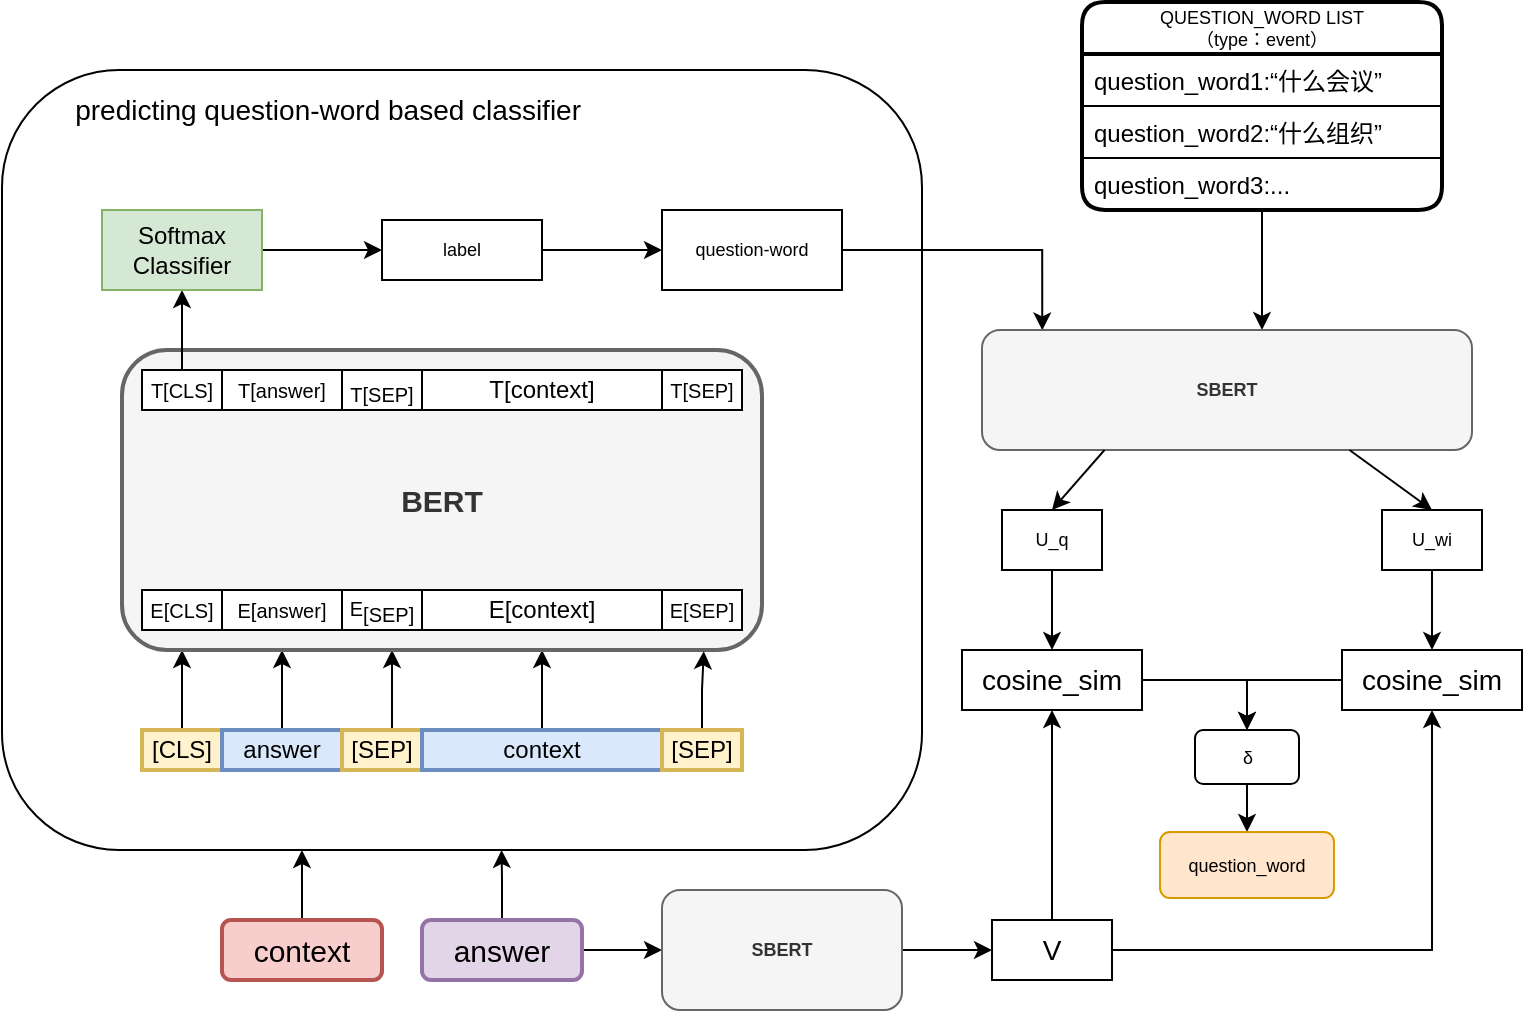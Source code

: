 <mxfile version="14.9.3" type="github">
  <diagram id="JeDrGCUuUXFOTuvssCg1" name="Page-1">
    <mxGraphModel dx="919" dy="560" grid="0" gridSize="10" guides="1" tooltips="1" connect="1" arrows="1" fold="1" page="1" pageScale="1" pageWidth="827" pageHeight="1169" math="0" shadow="0">
      <root>
        <mxCell id="0" />
        <mxCell id="1" parent="0" />
        <mxCell id="9Ihufr4luqPIJCAnLPml-34" value="&#xa;&#xa;&lt;font style=&quot;color: rgb(0, 0, 0); font-family: helvetica; font-size: 10px; font-style: normal; font-weight: 400; letter-spacing: normal; text-align: center; text-indent: 0px; text-transform: none; word-spacing: 0px; background-color: rgb(248, 249, 250);&quot;&gt;E&lt;/font&gt;&lt;sub style=&quot;color: rgb(0, 0, 0); font-family: helvetica; font-style: normal; font-weight: 400; letter-spacing: normal; text-align: center; text-indent: 0px; text-transform: none; word-spacing: 0px; background-color: rgb(248, 249, 250);&quot;&gt;[ANS]&lt;/sub&gt;&#xa;&#xa;" style="rounded=1;whiteSpace=wrap;html=1;strokeColor=#000000;strokeWidth=1;fillColor=none;" vertex="1" parent="1">
          <mxGeometry x="50" y="130" width="460" height="390" as="geometry" />
        </mxCell>
        <mxCell id="9Ihufr4luqPIJCAnLPml-35" value="&lt;font style=&quot;font-size: 14px&quot;&gt;predicting question-word based classifier&amp;nbsp;&lt;/font&gt;" style="text;html=1;strokeColor=none;fillColor=none;align=center;verticalAlign=middle;whiteSpace=wrap;rounded=0;" vertex="1" parent="1">
          <mxGeometry x="80" y="140" width="270" height="20" as="geometry" />
        </mxCell>
        <mxCell id="9Ihufr4luqPIJCAnLPml-55" value="" style="edgeStyle=orthogonalEdgeStyle;rounded=0;orthogonalLoop=1;jettySize=auto;html=1;" edge="1" parent="1" source="9Ihufr4luqPIJCAnLPml-42" target="9Ihufr4luqPIJCAnLPml-48">
          <mxGeometry relative="1" as="geometry">
            <Array as="points">
              <mxPoint x="140" y="430" />
              <mxPoint x="140" y="430" />
            </Array>
          </mxGeometry>
        </mxCell>
        <mxCell id="9Ihufr4luqPIJCAnLPml-42" value="[CLS]" style="rounded=0;whiteSpace=wrap;html=1;strokeWidth=2;strokeColor=#d6b656;fillColor=#fff2cc;" vertex="1" parent="1">
          <mxGeometry x="120" y="460" width="40" height="20" as="geometry" />
        </mxCell>
        <mxCell id="9Ihufr4luqPIJCAnLPml-52" value="" style="edgeStyle=orthogonalEdgeStyle;rounded=0;orthogonalLoop=1;jettySize=auto;html=1;" edge="1" parent="1" source="9Ihufr4luqPIJCAnLPml-44" target="9Ihufr4luqPIJCAnLPml-48">
          <mxGeometry relative="1" as="geometry">
            <Array as="points">
              <mxPoint x="190" y="440" />
              <mxPoint x="190" y="440" />
            </Array>
          </mxGeometry>
        </mxCell>
        <mxCell id="9Ihufr4luqPIJCAnLPml-44" value="answer" style="rounded=0;whiteSpace=wrap;html=1;strokeColor=#6c8ebf;strokeWidth=2;fillColor=#dae8fc;" vertex="1" parent="1">
          <mxGeometry x="160" y="460" width="60" height="20" as="geometry" />
        </mxCell>
        <mxCell id="9Ihufr4luqPIJCAnLPml-51" value="" style="edgeStyle=orthogonalEdgeStyle;rounded=0;orthogonalLoop=1;jettySize=auto;html=1;" edge="1" parent="1" source="9Ihufr4luqPIJCAnLPml-46" target="9Ihufr4luqPIJCAnLPml-48">
          <mxGeometry relative="1" as="geometry">
            <Array as="points">
              <mxPoint x="245" y="450" />
              <mxPoint x="245" y="450" />
            </Array>
          </mxGeometry>
        </mxCell>
        <mxCell id="9Ihufr4luqPIJCAnLPml-46" value="[SEP]" style="rounded=0;whiteSpace=wrap;html=1;strokeWidth=2;strokeColor=#d6b656;fillColor=#fff2cc;" vertex="1" parent="1">
          <mxGeometry x="220" y="460" width="40" height="20" as="geometry" />
        </mxCell>
        <mxCell id="9Ihufr4luqPIJCAnLPml-53" value="" style="edgeStyle=orthogonalEdgeStyle;rounded=0;orthogonalLoop=1;jettySize=auto;html=1;" edge="1" parent="1" source="9Ihufr4luqPIJCAnLPml-47" target="9Ihufr4luqPIJCAnLPml-48">
          <mxGeometry relative="1" as="geometry">
            <Array as="points">
              <mxPoint x="335" y="420" />
              <mxPoint x="335" y="420" />
            </Array>
          </mxGeometry>
        </mxCell>
        <mxCell id="9Ihufr4luqPIJCAnLPml-47" value="context" style="rounded=0;whiteSpace=wrap;html=1;strokeColor=#6c8ebf;strokeWidth=2;fillColor=#dae8fc;" vertex="1" parent="1">
          <mxGeometry x="260" y="460" width="120" height="20" as="geometry" />
        </mxCell>
        <mxCell id="9Ihufr4luqPIJCAnLPml-48" value="&lt;font style=&quot;font-size: 15px&quot;&gt;&lt;b&gt;BERT&lt;/b&gt;&lt;/font&gt;" style="rounded=1;whiteSpace=wrap;html=1;strokeColor=#666666;strokeWidth=2;fillColor=#f5f5f5;fontColor=#333333;" vertex="1" parent="1">
          <mxGeometry x="110" y="270" width="320" height="150" as="geometry" />
        </mxCell>
        <mxCell id="9Ihufr4luqPIJCAnLPml-56" value="&lt;span style=&quot;font-size: 10px&quot;&gt;E[CLS]&lt;/span&gt;" style="rounded=0;whiteSpace=wrap;html=1;strokeWidth=1;" vertex="1" parent="1">
          <mxGeometry x="120" y="390" width="40" height="20" as="geometry" />
        </mxCell>
        <mxCell id="9Ihufr4luqPIJCAnLPml-57" value="&lt;span style=&quot;font-size: 10px&quot;&gt;E[answer]&lt;/span&gt;" style="rounded=0;whiteSpace=wrap;html=1;strokeWidth=1;fontSize=9;" vertex="1" parent="1">
          <mxGeometry x="160" y="390" width="60" height="20" as="geometry" />
        </mxCell>
        <mxCell id="9Ihufr4luqPIJCAnLPml-60" value="&lt;font style=&quot;font-size: 10px&quot;&gt;&lt;font style=&quot;font-size: 10px&quot;&gt;E&lt;/font&gt;&lt;sub style=&quot;font-size: 10px&quot;&gt;[SEP]&lt;/sub&gt;&lt;/font&gt;" style="rounded=0;whiteSpace=wrap;html=1;strokeWidth=1;" vertex="1" parent="1">
          <mxGeometry x="220" y="390" width="40" height="20" as="geometry" />
        </mxCell>
        <mxCell id="9Ihufr4luqPIJCAnLPml-61" value="E[context]" style="rounded=0;whiteSpace=wrap;html=1;strokeWidth=1;" vertex="1" parent="1">
          <mxGeometry x="260" y="390" width="120" height="20" as="geometry" />
        </mxCell>
        <mxCell id="9Ihufr4luqPIJCAnLPml-68" value="" style="edgeStyle=orthogonalEdgeStyle;rounded=0;orthogonalLoop=1;jettySize=auto;html=1;fontSize=9;endSize=6;entryX=0.909;entryY=1.004;entryDx=0;entryDy=0;entryPerimeter=0;" edge="1" parent="1" source="9Ihufr4luqPIJCAnLPml-62" target="9Ihufr4luqPIJCAnLPml-48">
          <mxGeometry relative="1" as="geometry">
            <Array as="points" />
          </mxGeometry>
        </mxCell>
        <mxCell id="9Ihufr4luqPIJCAnLPml-62" value="[SEP]" style="rounded=0;whiteSpace=wrap;html=1;strokeWidth=2;strokeColor=#d6b656;fillColor=#fff2cc;" vertex="1" parent="1">
          <mxGeometry x="380" y="460" width="40" height="20" as="geometry" />
        </mxCell>
        <mxCell id="9Ihufr4luqPIJCAnLPml-63" value="&lt;span style=&quot;font-size: 10px&quot;&gt;E[SEP]&lt;/span&gt;" style="rounded=0;whiteSpace=wrap;html=1;strokeWidth=1;" vertex="1" parent="1">
          <mxGeometry x="380" y="390" width="40" height="20" as="geometry" />
        </mxCell>
        <mxCell id="9Ihufr4luqPIJCAnLPml-76" value="" style="edgeStyle=orthogonalEdgeStyle;rounded=0;orthogonalLoop=1;jettySize=auto;html=1;fontSize=9;endSize=6;" edge="1" parent="1" source="9Ihufr4luqPIJCAnLPml-69" target="9Ihufr4luqPIJCAnLPml-75">
          <mxGeometry relative="1" as="geometry" />
        </mxCell>
        <mxCell id="9Ihufr4luqPIJCAnLPml-69" value="&lt;span style=&quot;font-size: 10px&quot;&gt;T[CLS]&lt;/span&gt;" style="rounded=0;whiteSpace=wrap;html=1;strokeWidth=1;" vertex="1" parent="1">
          <mxGeometry x="120" y="280" width="40" height="20" as="geometry" />
        </mxCell>
        <mxCell id="9Ihufr4luqPIJCAnLPml-70" value="&lt;span style=&quot;font-size: 10px&quot;&gt;T[answer]&lt;/span&gt;" style="rounded=0;whiteSpace=wrap;html=1;strokeWidth=1;fontSize=9;" vertex="1" parent="1">
          <mxGeometry x="160" y="280" width="60" height="20" as="geometry" />
        </mxCell>
        <mxCell id="9Ihufr4luqPIJCAnLPml-71" value="&lt;font style=&quot;font-size: 10px&quot;&gt;&lt;sub style=&quot;font-size: 10px&quot;&gt;T[SEP]&lt;/sub&gt;&lt;/font&gt;" style="rounded=0;whiteSpace=wrap;html=1;strokeWidth=1;" vertex="1" parent="1">
          <mxGeometry x="220" y="280" width="40" height="20" as="geometry" />
        </mxCell>
        <mxCell id="9Ihufr4luqPIJCAnLPml-72" value="T[context]" style="rounded=0;whiteSpace=wrap;html=1;strokeWidth=1;" vertex="1" parent="1">
          <mxGeometry x="260" y="280" width="120" height="20" as="geometry" />
        </mxCell>
        <mxCell id="9Ihufr4luqPIJCAnLPml-73" value="&lt;span style=&quot;font-size: 10px&quot;&gt;T[SEP]&lt;/span&gt;" style="rounded=0;whiteSpace=wrap;html=1;strokeWidth=1;" vertex="1" parent="1">
          <mxGeometry x="380" y="280" width="40" height="20" as="geometry" />
        </mxCell>
        <mxCell id="9Ihufr4luqPIJCAnLPml-80" value="" style="edgeStyle=orthogonalEdgeStyle;rounded=0;orthogonalLoop=1;jettySize=auto;html=1;fontSize=9;endSize=6;" edge="1" parent="1" source="9Ihufr4luqPIJCAnLPml-75" target="9Ihufr4luqPIJCAnLPml-79">
          <mxGeometry relative="1" as="geometry" />
        </mxCell>
        <mxCell id="9Ihufr4luqPIJCAnLPml-75" value="Softmax&lt;br&gt;Classifier" style="whiteSpace=wrap;html=1;rounded=0;strokeWidth=1;fillColor=#d5e8d4;strokeColor=#82b366;" vertex="1" parent="1">
          <mxGeometry x="100" y="200" width="80" height="40" as="geometry" />
        </mxCell>
        <mxCell id="9Ihufr4luqPIJCAnLPml-82" value="" style="edgeStyle=orthogonalEdgeStyle;rounded=0;orthogonalLoop=1;jettySize=auto;html=1;fontSize=9;endSize=6;" edge="1" parent="1" source="9Ihufr4luqPIJCAnLPml-79" target="9Ihufr4luqPIJCAnLPml-81">
          <mxGeometry relative="1" as="geometry" />
        </mxCell>
        <mxCell id="9Ihufr4luqPIJCAnLPml-79" value="label" style="rounded=0;whiteSpace=wrap;html=1;fontSize=9;strokeWidth=1;" vertex="1" parent="1">
          <mxGeometry x="240" y="205" width="80" height="30" as="geometry" />
        </mxCell>
        <mxCell id="9Ihufr4luqPIJCAnLPml-93" value="" style="edgeStyle=orthogonalEdgeStyle;rounded=0;orthogonalLoop=1;jettySize=auto;html=1;fontSize=9;endSize=6;entryX=0.123;entryY=0.003;entryDx=0;entryDy=0;entryPerimeter=0;" edge="1" parent="1" source="9Ihufr4luqPIJCAnLPml-81" target="9Ihufr4luqPIJCAnLPml-94">
          <mxGeometry relative="1" as="geometry">
            <mxPoint x="540" y="320" as="targetPoint" />
          </mxGeometry>
        </mxCell>
        <mxCell id="9Ihufr4luqPIJCAnLPml-81" value="question-word" style="whiteSpace=wrap;html=1;rounded=0;fontSize=9;strokeWidth=1;" vertex="1" parent="1">
          <mxGeometry x="380" y="200" width="90" height="40" as="geometry" />
        </mxCell>
        <mxCell id="9Ihufr4luqPIJCAnLPml-97" value="" style="edgeStyle=orthogonalEdgeStyle;rounded=0;orthogonalLoop=1;jettySize=auto;html=1;fontSize=9;endSize=6;" edge="1" parent="1" source="9Ihufr4luqPIJCAnLPml-83" target="9Ihufr4luqPIJCAnLPml-96">
          <mxGeometry relative="1" as="geometry" />
        </mxCell>
        <mxCell id="9Ihufr4luqPIJCAnLPml-115" style="edgeStyle=orthogonalEdgeStyle;rounded=0;orthogonalLoop=1;jettySize=auto;html=1;entryX=0.543;entryY=1;entryDx=0;entryDy=0;entryPerimeter=0;fontSize=9;endSize=6;" edge="1" parent="1" source="9Ihufr4luqPIJCAnLPml-83" target="9Ihufr4luqPIJCAnLPml-34">
          <mxGeometry relative="1" as="geometry" />
        </mxCell>
        <mxCell id="9Ihufr4luqPIJCAnLPml-83" value="&lt;font style=&quot;font-size: 15px&quot;&gt;answer&lt;/font&gt;" style="rounded=1;whiteSpace=wrap;html=1;strokeColor=#9673a6;strokeWidth=2;fillColor=#e1d5e7;" vertex="1" parent="1">
          <mxGeometry x="260" y="555" width="80" height="30" as="geometry" />
        </mxCell>
        <mxCell id="9Ihufr4luqPIJCAnLPml-114" style="edgeStyle=orthogonalEdgeStyle;rounded=0;orthogonalLoop=1;jettySize=auto;html=1;entryX=0.326;entryY=1;entryDx=0;entryDy=0;entryPerimeter=0;fontSize=9;endSize=6;" edge="1" parent="1" source="9Ihufr4luqPIJCAnLPml-85" target="9Ihufr4luqPIJCAnLPml-34">
          <mxGeometry relative="1" as="geometry" />
        </mxCell>
        <mxCell id="9Ihufr4luqPIJCAnLPml-85" value="&lt;font style=&quot;font-size: 15px&quot;&gt;context&lt;/font&gt;" style="rounded=1;whiteSpace=wrap;html=1;strokeColor=#b85450;strokeWidth=2;fillColor=#f8cecc;" vertex="1" parent="1">
          <mxGeometry x="160" y="555" width="80" height="30" as="geometry" />
        </mxCell>
        <mxCell id="9Ihufr4luqPIJCAnLPml-95" value="" style="edgeStyle=orthogonalEdgeStyle;rounded=0;orthogonalLoop=1;jettySize=auto;html=1;fontSize=9;endSize=6;" edge="1" parent="1" source="9Ihufr4luqPIJCAnLPml-89" target="9Ihufr4luqPIJCAnLPml-94">
          <mxGeometry relative="1" as="geometry">
            <Array as="points">
              <mxPoint x="630" y="270" />
              <mxPoint x="630" y="270" />
            </Array>
          </mxGeometry>
        </mxCell>
        <mxCell id="9Ihufr4luqPIJCAnLPml-89" value="QUESTION_WORD LIST&#xa;（type：event）" style="swimlane;fontStyle=0;childLayout=stackLayout;horizontal=1;startSize=26;horizontalStack=0;resizeParent=1;resizeParentMax=0;resizeLast=0;collapsible=1;marginBottom=0;rounded=1;fontSize=9;strokeWidth=2;" vertex="1" parent="1">
          <mxGeometry x="590" y="96" width="180" height="104" as="geometry" />
        </mxCell>
        <mxCell id="9Ihufr4luqPIJCAnLPml-90" value="question_word1:“什么会议”" style="text;fillColor=none;align=left;verticalAlign=top;spacingLeft=4;spacingRight=4;overflow=hidden;rotatable=0;points=[[0,0.5],[1,0.5]];portConstraint=eastwest;strokeColor=#000000;" vertex="1" parent="9Ihufr4luqPIJCAnLPml-89">
          <mxGeometry y="26" width="180" height="26" as="geometry" />
        </mxCell>
        <mxCell id="9Ihufr4luqPIJCAnLPml-91" value="question_word2:“什么组织”" style="text;align=left;verticalAlign=top;spacingLeft=4;spacingRight=4;overflow=hidden;rotatable=0;points=[[0,0.5],[1,0.5]];portConstraint=eastwest;strokeColor=#000000;" vertex="1" parent="9Ihufr4luqPIJCAnLPml-89">
          <mxGeometry y="52" width="180" height="26" as="geometry" />
        </mxCell>
        <mxCell id="9Ihufr4luqPIJCAnLPml-92" value="question_word3:..." style="text;fillColor=none;align=left;verticalAlign=top;spacingLeft=4;spacingRight=4;overflow=hidden;rotatable=0;points=[[0,0.5],[1,0.5]];portConstraint=eastwest;" vertex="1" parent="9Ihufr4luqPIJCAnLPml-89">
          <mxGeometry y="78" width="180" height="26" as="geometry" />
        </mxCell>
        <mxCell id="9Ihufr4luqPIJCAnLPml-94" value="&lt;b&gt;SBERT&lt;/b&gt;" style="rounded=1;whiteSpace=wrap;html=1;fontSize=9;fontStyle=0;strokeWidth=1;startSize=26;fillColor=#f5f5f5;strokeColor=#666666;fontColor=#333333;" vertex="1" parent="1">
          <mxGeometry x="540" y="260" width="245" height="60" as="geometry" />
        </mxCell>
        <mxCell id="9Ihufr4luqPIJCAnLPml-99" value="" style="edgeStyle=orthogonalEdgeStyle;rounded=0;orthogonalLoop=1;jettySize=auto;html=1;fontSize=9;endSize=6;" edge="1" parent="1" source="9Ihufr4luqPIJCAnLPml-96" target="9Ihufr4luqPIJCAnLPml-98">
          <mxGeometry relative="1" as="geometry" />
        </mxCell>
        <mxCell id="9Ihufr4luqPIJCAnLPml-96" value="&lt;b&gt;SBERT&lt;/b&gt;" style="rounded=1;whiteSpace=wrap;html=1;fontSize=9;fontStyle=0;strokeWidth=1;startSize=26;fillColor=#f5f5f5;strokeColor=#666666;fontColor=#333333;" vertex="1" parent="1">
          <mxGeometry x="380" y="540" width="120" height="60" as="geometry" />
        </mxCell>
        <mxCell id="9Ihufr4luqPIJCAnLPml-110" value="" style="edgeStyle=orthogonalEdgeStyle;rounded=0;orthogonalLoop=1;jettySize=auto;html=1;fontSize=9;endSize=6;" edge="1" parent="1" source="9Ihufr4luqPIJCAnLPml-98" target="9Ihufr4luqPIJCAnLPml-106">
          <mxGeometry relative="1" as="geometry" />
        </mxCell>
        <mxCell id="9Ihufr4luqPIJCAnLPml-111" style="edgeStyle=orthogonalEdgeStyle;rounded=0;orthogonalLoop=1;jettySize=auto;html=1;entryX=0.5;entryY=1;entryDx=0;entryDy=0;fontSize=9;endSize=6;" edge="1" parent="1" source="9Ihufr4luqPIJCAnLPml-98" target="9Ihufr4luqPIJCAnLPml-107">
          <mxGeometry relative="1" as="geometry" />
        </mxCell>
        <mxCell id="9Ihufr4luqPIJCAnLPml-98" value="&lt;font style=&quot;font-size: 14px&quot;&gt;V&lt;/font&gt;" style="whiteSpace=wrap;html=1;rounded=0;fontSize=9;fontStyle=0;strokeWidth=1;startSize=26;" vertex="1" parent="1">
          <mxGeometry x="545" y="555" width="60" height="30" as="geometry" />
        </mxCell>
        <mxCell id="9Ihufr4luqPIJCAnLPml-108" value="" style="edgeStyle=orthogonalEdgeStyle;rounded=0;orthogonalLoop=1;jettySize=auto;html=1;fontSize=9;endSize=6;" edge="1" parent="1" source="9Ihufr4luqPIJCAnLPml-100" target="9Ihufr4luqPIJCAnLPml-106">
          <mxGeometry relative="1" as="geometry" />
        </mxCell>
        <mxCell id="9Ihufr4luqPIJCAnLPml-100" value="U_q" style="rounded=0;whiteSpace=wrap;html=1;fontSize=9;strokeColor=#000000;strokeWidth=1;fillColor=none;" vertex="1" parent="1">
          <mxGeometry x="550" y="350" width="50" height="30" as="geometry" />
        </mxCell>
        <mxCell id="9Ihufr4luqPIJCAnLPml-109" value="" style="edgeStyle=orthogonalEdgeStyle;rounded=0;orthogonalLoop=1;jettySize=auto;html=1;fontSize=9;endSize=6;" edge="1" parent="1" source="9Ihufr4luqPIJCAnLPml-101" target="9Ihufr4luqPIJCAnLPml-107">
          <mxGeometry relative="1" as="geometry" />
        </mxCell>
        <mxCell id="9Ihufr4luqPIJCAnLPml-101" value="U_wi" style="rounded=0;whiteSpace=wrap;html=1;fontSize=9;strokeColor=#000000;strokeWidth=1;fillColor=none;" vertex="1" parent="1">
          <mxGeometry x="740" y="350" width="50" height="30" as="geometry" />
        </mxCell>
        <mxCell id="9Ihufr4luqPIJCAnLPml-102" value="" style="endArrow=classic;html=1;fontSize=9;endSize=6;exitX=0.25;exitY=1;exitDx=0;exitDy=0;entryX=0.5;entryY=0;entryDx=0;entryDy=0;" edge="1" parent="1" source="9Ihufr4luqPIJCAnLPml-94" target="9Ihufr4luqPIJCAnLPml-100">
          <mxGeometry width="50" height="50" relative="1" as="geometry">
            <mxPoint x="500" y="380" as="sourcePoint" />
            <mxPoint x="550" y="330" as="targetPoint" />
          </mxGeometry>
        </mxCell>
        <mxCell id="9Ihufr4luqPIJCAnLPml-105" value="" style="endArrow=classic;html=1;fontSize=9;endSize=6;exitX=0.75;exitY=1;exitDx=0;exitDy=0;entryX=0.5;entryY=0;entryDx=0;entryDy=0;" edge="1" parent="1" source="9Ihufr4luqPIJCAnLPml-94" target="9Ihufr4luqPIJCAnLPml-101">
          <mxGeometry width="50" height="50" relative="1" as="geometry">
            <mxPoint x="500" y="380" as="sourcePoint" />
            <mxPoint x="660" y="350" as="targetPoint" />
          </mxGeometry>
        </mxCell>
        <mxCell id="9Ihufr4luqPIJCAnLPml-116" style="edgeStyle=orthogonalEdgeStyle;rounded=0;orthogonalLoop=1;jettySize=auto;html=1;entryX=0.5;entryY=0;entryDx=0;entryDy=0;fontSize=9;endSize=6;" edge="1" parent="1" source="9Ihufr4luqPIJCAnLPml-106" target="9Ihufr4luqPIJCAnLPml-112">
          <mxGeometry relative="1" as="geometry" />
        </mxCell>
        <mxCell id="9Ihufr4luqPIJCAnLPml-106" value="&lt;font style=&quot;font-size: 14px&quot;&gt;cosine_sim&lt;/font&gt;" style="rounded=0;whiteSpace=wrap;html=1;fontSize=9;strokeColor=#000000;strokeWidth=1;fillColor=none;" vertex="1" parent="1">
          <mxGeometry x="530" y="420" width="90" height="30" as="geometry" />
        </mxCell>
        <mxCell id="9Ihufr4luqPIJCAnLPml-117" style="edgeStyle=orthogonalEdgeStyle;rounded=0;orthogonalLoop=1;jettySize=auto;html=1;entryX=0.5;entryY=0;entryDx=0;entryDy=0;fontSize=9;endSize=6;" edge="1" parent="1" source="9Ihufr4luqPIJCAnLPml-107" target="9Ihufr4luqPIJCAnLPml-112">
          <mxGeometry relative="1" as="geometry" />
        </mxCell>
        <mxCell id="9Ihufr4luqPIJCAnLPml-107" value="&lt;font style=&quot;font-size: 14px&quot;&gt;cosine_sim&lt;/font&gt;" style="rounded=0;whiteSpace=wrap;html=1;fontSize=9;strokeColor=#000000;strokeWidth=1;fillColor=none;" vertex="1" parent="1">
          <mxGeometry x="720" y="420" width="90" height="30" as="geometry" />
        </mxCell>
        <mxCell id="9Ihufr4luqPIJCAnLPml-119" value="" style="edgeStyle=orthogonalEdgeStyle;rounded=0;orthogonalLoop=1;jettySize=auto;html=1;fontSize=9;endSize=6;" edge="1" parent="1" source="9Ihufr4luqPIJCAnLPml-112" target="9Ihufr4luqPIJCAnLPml-118">
          <mxGeometry relative="1" as="geometry" />
        </mxCell>
        <mxCell id="9Ihufr4luqPIJCAnLPml-112" value="δ" style="rounded=1;whiteSpace=wrap;html=1;fontSize=9;strokeWidth=1;" vertex="1" parent="1">
          <mxGeometry x="646.5" y="460" width="52" height="27" as="geometry" />
        </mxCell>
        <mxCell id="9Ihufr4luqPIJCAnLPml-118" value="question_word" style="rounded=1;whiteSpace=wrap;html=1;fontSize=9;strokeWidth=1;strokeColor=#d79b00;fillColor=#ffe6cc;" vertex="1" parent="1">
          <mxGeometry x="629" y="511" width="87" height="33" as="geometry" />
        </mxCell>
      </root>
    </mxGraphModel>
  </diagram>
</mxfile>
